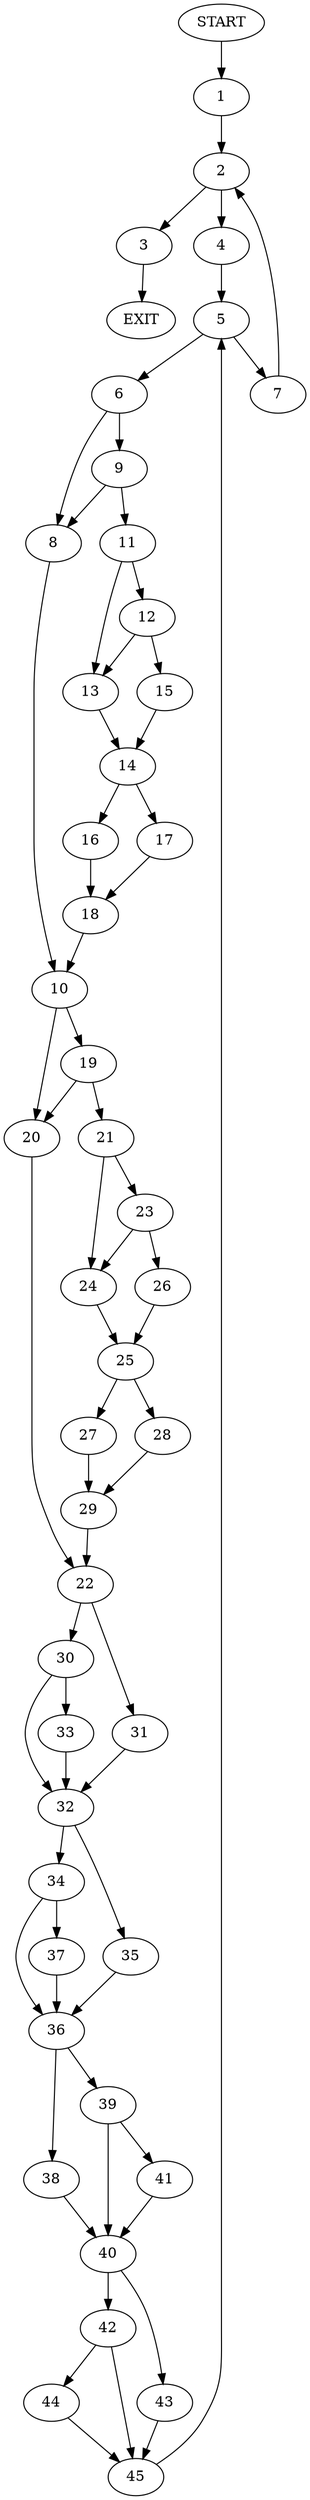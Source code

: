 digraph {
0 [label="START"]
46 [label="EXIT"]
0 -> 1
1 -> 2
2 -> 3
2 -> 4
4 -> 5
3 -> 46
5 -> 6
5 -> 7
7 -> 2
6 -> 8
6 -> 9
8 -> 10
9 -> 8
9 -> 11
11 -> 12
11 -> 13
13 -> 14
12 -> 15
12 -> 13
15 -> 14
14 -> 16
14 -> 17
17 -> 18
16 -> 18
18 -> 10
10 -> 19
10 -> 20
19 -> 21
19 -> 20
20 -> 22
21 -> 23
21 -> 24
24 -> 25
23 -> 24
23 -> 26
26 -> 25
25 -> 27
25 -> 28
28 -> 29
27 -> 29
29 -> 22
22 -> 30
22 -> 31
31 -> 32
30 -> 33
30 -> 32
32 -> 34
32 -> 35
33 -> 32
35 -> 36
34 -> 37
34 -> 36
36 -> 38
36 -> 39
37 -> 36
38 -> 40
39 -> 41
39 -> 40
40 -> 42
40 -> 43
41 -> 40
42 -> 44
42 -> 45
43 -> 45
45 -> 5
44 -> 45
}
